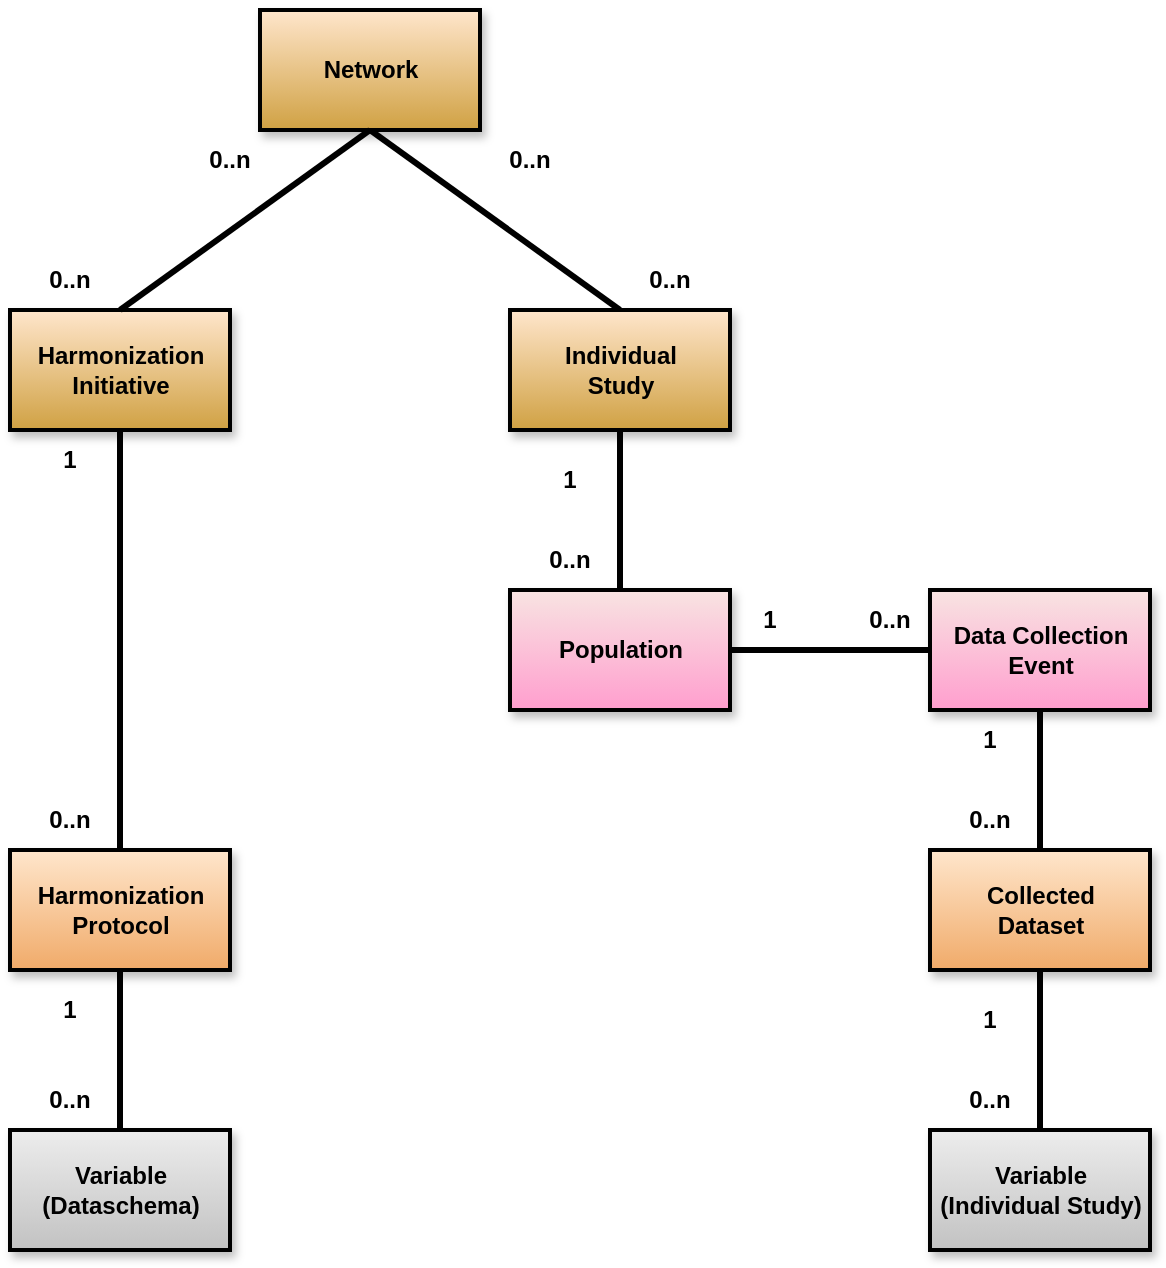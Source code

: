 <mxfile version="18.0.1" type="device" pages="2"><diagram id="QAPntyTpWrrt_FZGwMXi" name="Associations"><mxGraphModel dx="1422" dy="700" grid="1" gridSize="10" guides="1" tooltips="1" connect="1" arrows="1" fold="1" page="1" pageScale="1" pageWidth="850" pageHeight="1100" math="0" shadow="0"><root><mxCell id="0"/><mxCell id="1" parent="0"/><mxCell id="Wl2ZPz924sxmM8Ug_TmZ-10" style="rounded=0;orthogonalLoop=1;jettySize=auto;html=1;entryX=0.5;entryY=0;entryDx=0;entryDy=0;endArrow=none;endFill=0;strokeWidth=3;exitX=0.5;exitY=1;exitDx=0;exitDy=0;" parent="1" source="Wl2ZPz924sxmM8Ug_TmZ-1" target="Wl2ZPz924sxmM8Ug_TmZ-4" edge="1"><mxGeometry relative="1" as="geometry"/></mxCell><mxCell id="Wl2ZPz924sxmM8Ug_TmZ-1" value="Network" style="html=1;fillColor=#D0A143;strokeColor=default;gradientColor=#FFE6CC;gradientDirection=north;shadow=1;sketch=0;perimeterSpacing=0;strokeWidth=2;fontStyle=1;glass=0;rounded=0;" parent="1" vertex="1"><mxGeometry x="165" y="40" width="110" height="60" as="geometry"/></mxCell><mxCell id="Wl2ZPz924sxmM8Ug_TmZ-9" value="" style="edgeStyle=orthogonalEdgeStyle;rounded=0;orthogonalLoop=1;jettySize=auto;html=1;strokeWidth=3;endArrow=none;endFill=0;" parent="1" source="Wl2ZPz924sxmM8Ug_TmZ-3" target="Wl2ZPz924sxmM8Ug_TmZ-5" edge="1"><mxGeometry relative="1" as="geometry"/></mxCell><mxCell id="Wl2ZPz924sxmM8Ug_TmZ-3" value="Harmonization&lt;br&gt;Initiative" style="html=1;fillColor=#D0A143;strokeColor=default;gradientColor=#FFE6CC;gradientDirection=north;shadow=1;sketch=0;perimeterSpacing=0;strokeWidth=2;fontStyle=1;glass=0;rounded=0;" parent="1" vertex="1"><mxGeometry x="40" y="190" width="110" height="60" as="geometry"/></mxCell><mxCell id="Wl2ZPz924sxmM8Ug_TmZ-12" value="" style="edgeStyle=orthogonalEdgeStyle;rounded=0;orthogonalLoop=1;jettySize=auto;html=1;endArrow=none;endFill=0;strokeWidth=3;" parent="1" source="Wl2ZPz924sxmM8Ug_TmZ-4" target="Wl2ZPz924sxmM8Ug_TmZ-7" edge="1"><mxGeometry relative="1" as="geometry"/></mxCell><mxCell id="Wl2ZPz924sxmM8Ug_TmZ-4" value="Individual&lt;br&gt;Study" style="html=1;fillColor=#D0A143;strokeColor=default;gradientColor=#FFE6CC;gradientDirection=north;shadow=1;sketch=0;perimeterSpacing=0;strokeWidth=2;fontStyle=1;glass=0;rounded=0;" parent="1" vertex="1"><mxGeometry x="290" y="190" width="110" height="60" as="geometry"/></mxCell><mxCell id="Wl2ZPz924sxmM8Ug_TmZ-18" style="edgeStyle=orthogonalEdgeStyle;rounded=0;orthogonalLoop=1;jettySize=auto;html=1;entryX=0.5;entryY=0;entryDx=0;entryDy=0;endArrow=none;endFill=0;strokeWidth=3;" parent="1" source="Wl2ZPz924sxmM8Ug_TmZ-5" target="Wl2ZPz924sxmM8Ug_TmZ-16" edge="1"><mxGeometry relative="1" as="geometry"/></mxCell><mxCell id="Wl2ZPz924sxmM8Ug_TmZ-5" value="Harmonization&lt;br&gt;Protocol" style="html=1;fillColor=#F0AA69;strokeColor=default;gradientColor=#FFE6CC;gradientDirection=north;shadow=1;sketch=0;perimeterSpacing=0;strokeWidth=2;fontStyle=1;glass=0;rounded=0;" parent="1" vertex="1"><mxGeometry x="40" y="460" width="110" height="60" as="geometry"/></mxCell><mxCell id="Wl2ZPz924sxmM8Ug_TmZ-19" style="edgeStyle=orthogonalEdgeStyle;rounded=0;orthogonalLoop=1;jettySize=auto;html=1;entryX=0.5;entryY=0;entryDx=0;entryDy=0;endArrow=none;endFill=0;strokeWidth=3;" parent="1" source="Wl2ZPz924sxmM8Ug_TmZ-6" target="Wl2ZPz924sxmM8Ug_TmZ-17" edge="1"><mxGeometry relative="1" as="geometry"/></mxCell><mxCell id="Wl2ZPz924sxmM8Ug_TmZ-6" value="Collected&lt;br&gt;Dataset" style="html=1;fillColor=#F0AA69;strokeColor=default;gradientColor=#FFE6CC;gradientDirection=north;shadow=1;sketch=0;perimeterSpacing=0;strokeWidth=2;fontStyle=1;glass=0;rounded=0;" parent="1" vertex="1"><mxGeometry x="500" y="460" width="110" height="60" as="geometry"/></mxCell><mxCell id="Wl2ZPz924sxmM8Ug_TmZ-14" style="edgeStyle=orthogonalEdgeStyle;rounded=0;orthogonalLoop=1;jettySize=auto;html=1;endArrow=none;endFill=0;strokeWidth=3;" parent="1" source="Wl2ZPz924sxmM8Ug_TmZ-7" target="Wl2ZPz924sxmM8Ug_TmZ-8" edge="1"><mxGeometry relative="1" as="geometry"/></mxCell><mxCell id="Wl2ZPz924sxmM8Ug_TmZ-7" value="Population" style="html=1;fillColor=#FF9ECE;strokeColor=default;gradientColor=#F8E4E2;gradientDirection=north;shadow=1;sketch=0;perimeterSpacing=0;strokeWidth=2;fontStyle=1;glass=0;rounded=0;" parent="1" vertex="1"><mxGeometry x="290" y="330" width="110" height="60" as="geometry"/></mxCell><mxCell id="Wl2ZPz924sxmM8Ug_TmZ-15" style="edgeStyle=orthogonalEdgeStyle;rounded=0;orthogonalLoop=1;jettySize=auto;html=1;entryX=0.5;entryY=0;entryDx=0;entryDy=0;endArrow=none;endFill=0;strokeWidth=3;" parent="1" source="Wl2ZPz924sxmM8Ug_TmZ-8" target="Wl2ZPz924sxmM8Ug_TmZ-6" edge="1"><mxGeometry relative="1" as="geometry"/></mxCell><mxCell id="Wl2ZPz924sxmM8Ug_TmZ-8" value="Data Collection&lt;br&gt;Event" style="html=1;fillColor=#FF9ECE;strokeColor=default;gradientColor=#F8E4E2;gradientDirection=north;shadow=1;sketch=0;perimeterSpacing=0;strokeWidth=2;fontStyle=1;glass=0;rounded=0;" parent="1" vertex="1"><mxGeometry x="500" y="330" width="110" height="60" as="geometry"/></mxCell><mxCell id="Wl2ZPz924sxmM8Ug_TmZ-16" value="Variable&lt;br&gt;(Dataschema)" style="html=1;fillColor=#C2C2C2;strokeColor=default;gradientColor=#EDEDED;gradientDirection=north;shadow=1;sketch=0;perimeterSpacing=0;strokeWidth=2;fontStyle=1;glass=0;rounded=0;" parent="1" vertex="1"><mxGeometry x="40" y="600" width="110" height="60" as="geometry"/></mxCell><mxCell id="Wl2ZPz924sxmM8Ug_TmZ-17" value="Variable&lt;br&gt;(Individual Study)" style="html=1;fillColor=#C2C2C2;strokeColor=default;gradientColor=#EDEDED;gradientDirection=north;shadow=1;sketch=0;perimeterSpacing=0;strokeWidth=2;fontStyle=1;glass=0;rounded=0;" parent="1" vertex="1"><mxGeometry x="500" y="600" width="110" height="60" as="geometry"/></mxCell><mxCell id="Wl2ZPz924sxmM8Ug_TmZ-21" value="&lt;b&gt;0..n&lt;/b&gt;" style="text;html=1;strokeColor=none;fillColor=none;align=center;verticalAlign=middle;whiteSpace=wrap;rounded=0;shadow=1;glass=0;sketch=0;" parent="1" vertex="1"><mxGeometry x="270" y="100" width="60" height="30" as="geometry"/></mxCell><mxCell id="Wl2ZPz924sxmM8Ug_TmZ-22" value="&lt;b&gt;0..n&lt;/b&gt;" style="text;html=1;strokeColor=none;fillColor=none;align=center;verticalAlign=middle;whiteSpace=wrap;rounded=0;shadow=1;glass=0;sketch=0;" parent="1" vertex="1"><mxGeometry x="40" y="160" width="60" height="30" as="geometry"/></mxCell><mxCell id="Wl2ZPz924sxmM8Ug_TmZ-23" value="&lt;b&gt;0..n&lt;/b&gt;" style="text;html=1;strokeColor=none;fillColor=none;align=center;verticalAlign=middle;whiteSpace=wrap;rounded=0;shadow=1;glass=0;sketch=0;" parent="1" vertex="1"><mxGeometry x="340" y="160" width="60" height="30" as="geometry"/></mxCell><mxCell id="Wl2ZPz924sxmM8Ug_TmZ-24" value="&lt;b&gt;1&lt;/b&gt;" style="text;html=1;strokeColor=none;fillColor=none;align=center;verticalAlign=middle;whiteSpace=wrap;rounded=0;shadow=1;glass=0;sketch=0;" parent="1" vertex="1"><mxGeometry x="40" y="250" width="60" height="30" as="geometry"/></mxCell><mxCell id="Wl2ZPz924sxmM8Ug_TmZ-27" value="&lt;b&gt;1&lt;/b&gt;" style="text;html=1;strokeColor=none;fillColor=none;align=center;verticalAlign=middle;whiteSpace=wrap;rounded=0;shadow=1;glass=0;sketch=0;" parent="1" vertex="1"><mxGeometry x="290" y="260" width="60" height="30" as="geometry"/></mxCell><mxCell id="Wl2ZPz924sxmM8Ug_TmZ-28" value="&lt;span&gt;0..n&lt;/span&gt;" style="text;html=1;strokeColor=none;fillColor=none;align=center;verticalAlign=middle;whiteSpace=wrap;rounded=0;shadow=1;glass=0;sketch=0;fontStyle=1" parent="1" vertex="1"><mxGeometry x="290" y="300" width="60" height="30" as="geometry"/></mxCell><mxCell id="Wl2ZPz924sxmM8Ug_TmZ-29" value="&lt;b&gt;1&lt;/b&gt;" style="text;html=1;strokeColor=none;fillColor=none;align=center;verticalAlign=middle;whiteSpace=wrap;rounded=0;shadow=1;glass=0;sketch=0;" parent="1" vertex="1"><mxGeometry x="500" y="390" width="60" height="30" as="geometry"/></mxCell><mxCell id="Wl2ZPz924sxmM8Ug_TmZ-30" value="&lt;span&gt;0..n&lt;/span&gt;" style="text;html=1;strokeColor=none;fillColor=none;align=center;verticalAlign=middle;whiteSpace=wrap;rounded=0;shadow=1;glass=0;sketch=0;fontStyle=1" parent="1" vertex="1"><mxGeometry x="500" y="430" width="60" height="30" as="geometry"/></mxCell><mxCell id="Wl2ZPz924sxmM8Ug_TmZ-32" style="rounded=0;orthogonalLoop=1;jettySize=auto;html=1;entryX=0.5;entryY=0;entryDx=0;entryDy=0;endArrow=none;endFill=0;strokeWidth=3;exitX=0.5;exitY=1;exitDx=0;exitDy=0;" parent="1" source="Wl2ZPz924sxmM8Ug_TmZ-1" target="Wl2ZPz924sxmM8Ug_TmZ-3" edge="1"><mxGeometry relative="1" as="geometry"><mxPoint x="187" y="100" as="sourcePoint"/><mxPoint x="355" y="200" as="targetPoint"/></mxGeometry></mxCell><mxCell id="Wl2ZPz924sxmM8Ug_TmZ-33" value="&lt;b&gt;0..n&lt;/b&gt;" style="text;html=1;strokeColor=none;fillColor=none;align=center;verticalAlign=middle;whiteSpace=wrap;rounded=0;shadow=1;glass=0;sketch=0;" parent="1" vertex="1"><mxGeometry x="120" y="100" width="60" height="30" as="geometry"/></mxCell><mxCell id="Wl2ZPz924sxmM8Ug_TmZ-34" value="&lt;span&gt;0..n&lt;/span&gt;" style="text;html=1;strokeColor=none;fillColor=none;align=center;verticalAlign=middle;whiteSpace=wrap;rounded=0;shadow=1;glass=0;sketch=0;fontStyle=1" parent="1" vertex="1"><mxGeometry x="450" y="330" width="60" height="30" as="geometry"/></mxCell><mxCell id="Wl2ZPz924sxmM8Ug_TmZ-36" value="&lt;span&gt;0..n&lt;/span&gt;" style="text;html=1;strokeColor=none;fillColor=none;align=center;verticalAlign=middle;whiteSpace=wrap;rounded=0;shadow=1;glass=0;sketch=0;fontStyle=1" parent="1" vertex="1"><mxGeometry x="500" y="570" width="60" height="30" as="geometry"/></mxCell><mxCell id="Wl2ZPz924sxmM8Ug_TmZ-37" value="&lt;span&gt;0..n&lt;/span&gt;" style="text;html=1;strokeColor=none;fillColor=none;align=center;verticalAlign=middle;whiteSpace=wrap;rounded=0;shadow=1;glass=0;sketch=0;fontStyle=1" parent="1" vertex="1"><mxGeometry x="40" y="570" width="60" height="30" as="geometry"/></mxCell><mxCell id="Wl2ZPz924sxmM8Ug_TmZ-38" value="&lt;span&gt;0..n&lt;/span&gt;" style="text;html=1;strokeColor=none;fillColor=none;align=center;verticalAlign=middle;whiteSpace=wrap;rounded=0;shadow=1;glass=0;sketch=0;fontStyle=1" parent="1" vertex="1"><mxGeometry x="40" y="430" width="60" height="30" as="geometry"/></mxCell><mxCell id="Wl2ZPz924sxmM8Ug_TmZ-39" value="&lt;b&gt;1&lt;/b&gt;" style="text;html=1;strokeColor=none;fillColor=none;align=center;verticalAlign=middle;whiteSpace=wrap;rounded=0;shadow=1;glass=0;sketch=0;" parent="1" vertex="1"><mxGeometry x="500" y="530" width="60" height="30" as="geometry"/></mxCell><mxCell id="Wl2ZPz924sxmM8Ug_TmZ-40" value="&lt;b&gt;1&lt;/b&gt;" style="text;html=1;strokeColor=none;fillColor=none;align=center;verticalAlign=middle;whiteSpace=wrap;rounded=0;shadow=1;glass=0;sketch=0;" parent="1" vertex="1"><mxGeometry x="40" y="525" width="60" height="30" as="geometry"/></mxCell><mxCell id="Wl2ZPz924sxmM8Ug_TmZ-41" value="&lt;b&gt;1&lt;/b&gt;" style="text;html=1;strokeColor=none;fillColor=none;align=center;verticalAlign=middle;whiteSpace=wrap;rounded=0;shadow=1;glass=0;sketch=0;" parent="1" vertex="1"><mxGeometry x="390" y="330" width="60" height="30" as="geometry"/></mxCell></root></mxGraphModel></diagram><diagram id="82a9HznFxINl7gKxQmqb" name="Relationships"><mxGraphModel dx="1422" dy="700" grid="1" gridSize="10" guides="1" tooltips="1" connect="1" arrows="1" fold="1" page="1" pageScale="1" pageWidth="850" pageHeight="1100" math="0" shadow="0"><root><mxCell id="0"/><mxCell id="1" parent="0"/><mxCell id="1YCOHVmyatkJ9B5Cccnz-14" style="edgeStyle=none;rounded=0;orthogonalLoop=1;jettySize=auto;html=1;entryX=0.5;entryY=0;entryDx=0;entryDy=0;fontColor=#333333;endArrow=none;endFill=0;strokeWidth=3;" edge="1" parent="1" source="1YCOHVmyatkJ9B5Cccnz-1" target="1YCOHVmyatkJ9B5Cccnz-2"><mxGeometry relative="1" as="geometry"/></mxCell><mxCell id="1YCOHVmyatkJ9B5Cccnz-15" style="edgeStyle=none;rounded=0;orthogonalLoop=1;jettySize=auto;html=1;entryX=0.5;entryY=0;entryDx=0;entryDy=0;fontColor=#333333;endArrow=none;endFill=0;strokeWidth=3;" edge="1" parent="1" source="1YCOHVmyatkJ9B5Cccnz-1" target="1YCOHVmyatkJ9B5Cccnz-3"><mxGeometry relative="1" as="geometry"/></mxCell><mxCell id="1YCOHVmyatkJ9B5Cccnz-1" value="Mica" style="html=1;fillColor=#D0A143;strokeColor=default;gradientColor=#FFE6CC;gradientDirection=north;shadow=1;sketch=0;perimeterSpacing=0;strokeWidth=2;fontStyle=1;glass=0;rounded=0;" vertex="1" parent="1"><mxGeometry x="177" y="210" width="110" height="60" as="geometry"/></mxCell><mxCell id="1YCOHVmyatkJ9B5Cccnz-17" style="edgeStyle=none;rounded=0;orthogonalLoop=1;jettySize=auto;html=1;fontColor=#333333;endArrow=none;endFill=0;strokeColor=#383838;strokeWidth=3;" edge="1" parent="1" source="1YCOHVmyatkJ9B5Cccnz-2"><mxGeometry relative="1" as="geometry"><mxPoint x="350" y="420" as="targetPoint"/></mxGeometry></mxCell><mxCell id="1YCOHVmyatkJ9B5Cccnz-2" value="Opal" style="html=1;fillColor=#72A1EC;strokeColor=default;gradientColor=#B6D3FC;gradientDirection=north;shadow=1;sketch=0;perimeterSpacing=0;strokeWidth=2;fontStyle=1;glass=0;rounded=0;" vertex="1" parent="1"><mxGeometry x="40" y="390" width="110" height="60" as="geometry"/></mxCell><mxCell id="1YCOHVmyatkJ9B5Cccnz-3" value="Agate" style="html=1;fillColor=#FF9DCE;strokeColor=default;gradientColor=#FBE0FF;gradientDirection=north;shadow=1;sketch=0;perimeterSpacing=0;strokeWidth=2;fontStyle=1;glass=0;rounded=0;" vertex="1" parent="1"><mxGeometry x="330" y="390" width="110" height="60" as="geometry"/></mxCell><mxCell id="1YCOHVmyatkJ9B5Cccnz-11" style="edgeStyle=none;rounded=0;orthogonalLoop=1;jettySize=auto;html=1;entryX=0.564;entryY=0.017;entryDx=0;entryDy=0;entryPerimeter=0;endArrow=none;endFill=0;exitX=0.5;exitY=1;exitDx=0;exitDy=0;exitPerimeter=0;dashed=1;strokeColor=#383838;strokeWidth=2;" edge="1" parent="1" source="1YCOHVmyatkJ9B5Cccnz-4" target="1YCOHVmyatkJ9B5Cccnz-1"><mxGeometry relative="1" as="geometry"/></mxCell><mxCell id="1YCOHVmyatkJ9B5Cccnz-4" value="" style="verticalLabelPosition=bottom;html=1;verticalAlign=top;align=center;strokeColor=none;fillColor=#7D7D7D;shape=mxgraph.azure.user;" vertex="1" parent="1"><mxGeometry x="355.75" y="40" width="58.5" height="60" as="geometry"/></mxCell><mxCell id="1YCOHVmyatkJ9B5Cccnz-10" style="rounded=0;orthogonalLoop=1;jettySize=auto;html=1;endArrow=none;endFill=0;entryX=0.582;entryY=0.017;entryDx=0;entryDy=0;entryPerimeter=0;exitX=0.5;exitY=1;exitDx=0;exitDy=0;dashed=1;strokeColor=#383838;strokeWidth=2;" edge="1" parent="1" target="1YCOHVmyatkJ9B5Cccnz-1"><mxGeometry relative="1" as="geometry"><mxPoint x="85" y="100" as="sourcePoint"/></mxGeometry></mxCell><mxCell id="1YCOHVmyatkJ9B5Cccnz-12" value="Python, R, ..." style="text;html=1;align=center;verticalAlign=middle;resizable=0;points=[];autosize=1;strokeColor=none;fillColor=none;fontStyle=1;fontColor=#333333;" vertex="1" parent="1"><mxGeometry x="103" y="80" width="90" height="20" as="geometry"/></mxCell><mxCell id="1YCOHVmyatkJ9B5Cccnz-13" value="End user" style="text;html=1;align=center;verticalAlign=middle;resizable=0;points=[];autosize=1;strokeColor=none;fillColor=none;fontStyle=1;fontColor=#333333;" vertex="1" parent="1"><mxGeometry x="414.25" y="84" width="70" height="20" as="geometry"/></mxCell><mxCell id="1YCOHVmyatkJ9B5Cccnz-16" value="" style="shape=image;html=1;verticalAlign=top;verticalLabelPosition=bottom;labelBackgroundColor=#ffffff;imageAspect=0;aspect=fixed;image=https://cdn0.iconfinder.com/data/icons/octicons/1024/terminal-128.png;fontColor=#333333;strokeWidth=0;fillColor=#7D7D7D;gradientColor=#FBE0FF;" vertex="1" parent="1"><mxGeometry x="50" y="45" width="60" height="60" as="geometry"/></mxCell></root></mxGraphModel></diagram></mxfile>